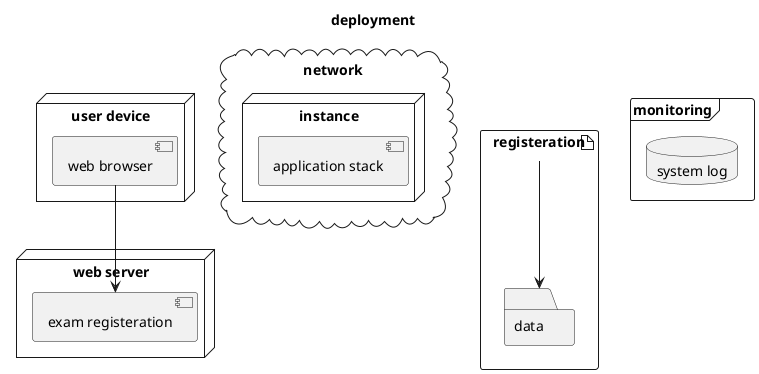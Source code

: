 @startuml

title deployment 

node "user device" {
    [web browser]
} 
node "web server" {
    [exam registeration]
}
cloud "network" {
    node "instance" {
        [application stack]
    } 
}
artifact "registeration" {
    folder "data"
}
frame "monitoring" {
    database "system log"
}
[web browser] --> [exam registeration]
[registeration] --> [data]

@enduml

